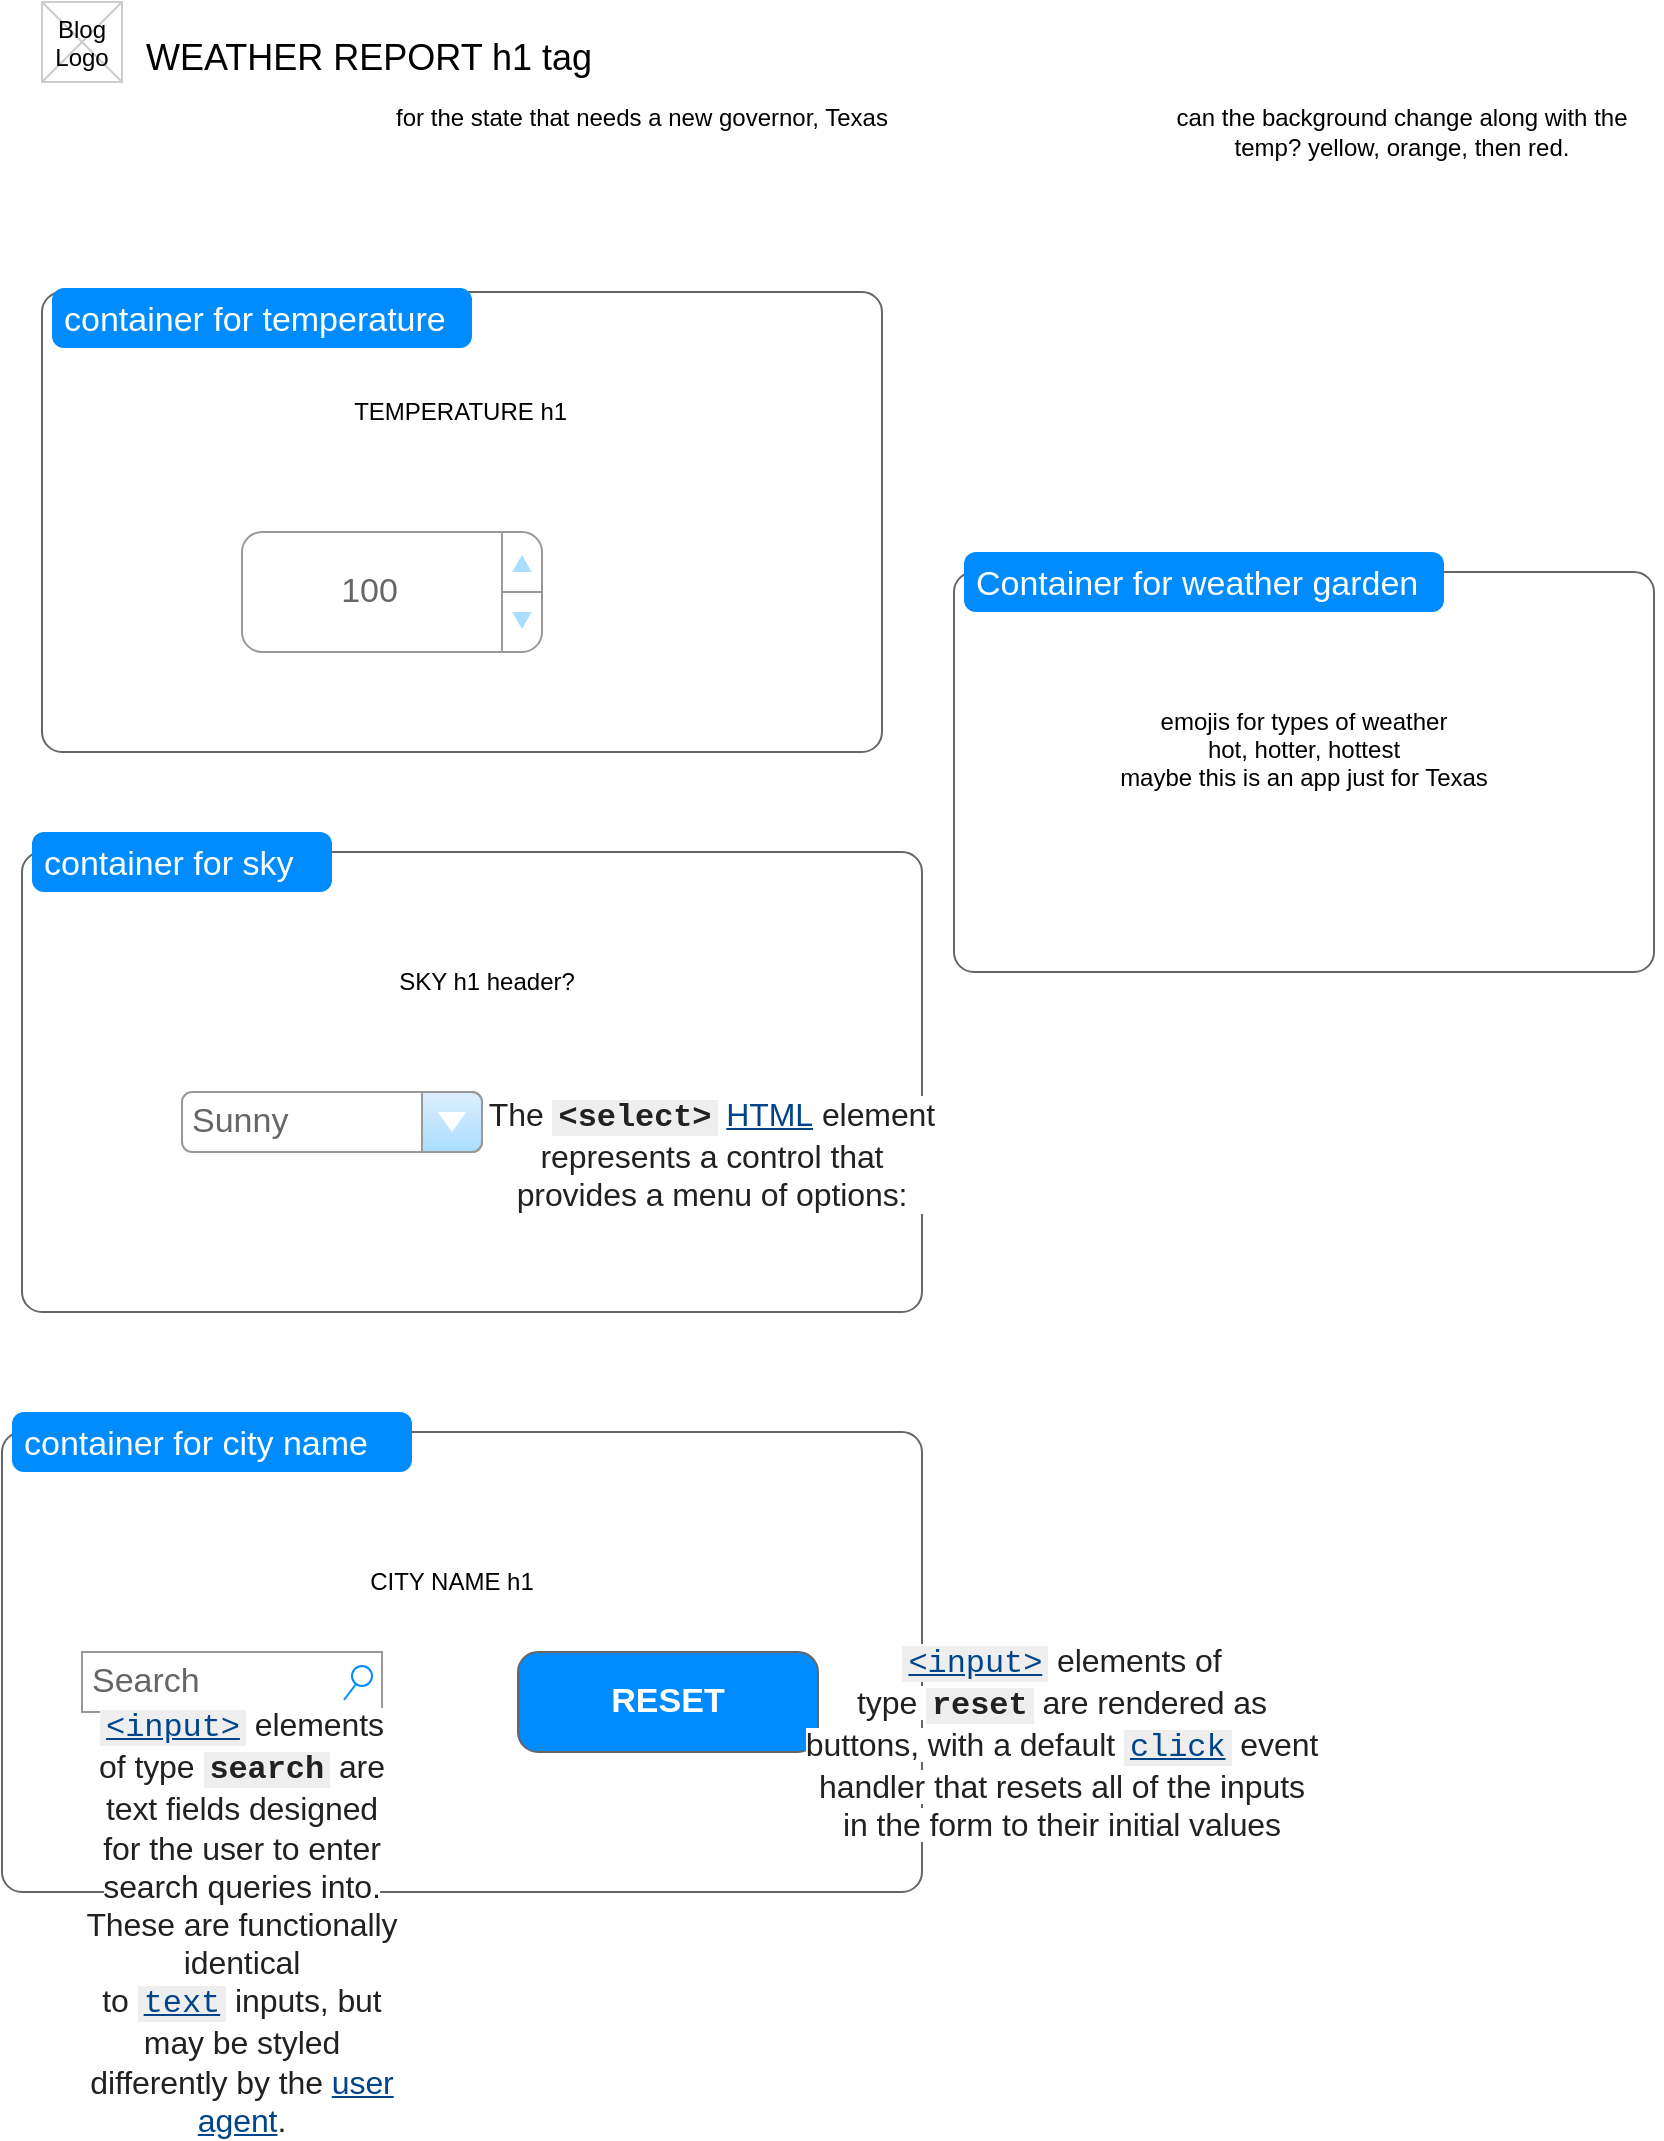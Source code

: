 <mxfile version="14.7.7" type="github">
  <diagram name="Page-1" id="f1b7ffb7-ca1e-a977-7cf5-a751b3c06c05">
    <mxGraphModel dx="1426" dy="768" grid="1" gridSize="10" guides="1" tooltips="1" connect="1" arrows="1" fold="1" page="1" pageScale="1" pageWidth="826" pageHeight="1169" background="none" math="0" shadow="0">
      <root>
        <mxCell id="0" />
        <mxCell id="1" parent="0" />
        <mxCell id="2" value="WEATHER REPORT h1 tag&#xa;" style="text;spacingTop=-5;fontSize=18;fontStyle=0" parent="1" vertex="1">
          <mxGeometry x="70" y="30" width="230" height="20" as="geometry" />
        </mxCell>
        <mxCell id="20" value="" style="verticalLabelPosition=bottom;verticalAlign=top;strokeWidth=1;shape=mxgraph.mockup.graphics.iconGrid;strokeColor=#CCCCCC;gridSize=1,1;" parent="1" vertex="1">
          <mxGeometry x="20" y="15" width="40" height="40" as="geometry" />
        </mxCell>
        <mxCell id="21" value="Blog &#xa;Logo" style="text;spacingTop=-5;align=center" parent="1" vertex="1">
          <mxGeometry x="20" y="20" width="40" height="40" as="geometry" />
        </mxCell>
        <mxCell id="XTrONsWVgmrav_g4gLT--61" value="for the state that needs a new governor, Texas" style="text;html=1;strokeColor=none;fillColor=none;align=center;verticalAlign=middle;whiteSpace=wrap;rounded=0;" vertex="1" parent="1">
          <mxGeometry x="160" y="55" width="320" height="35" as="geometry" />
        </mxCell>
        <mxCell id="XTrONsWVgmrav_g4gLT--64" value="" style="shape=mxgraph.mockup.containers.marginRect;rectMarginTop=10;strokeColor=#666666;strokeWidth=1;dashed=0;rounded=1;arcSize=5;recursiveResize=0;" vertex="1" parent="1">
          <mxGeometry x="10" y="430" width="450" height="240" as="geometry" />
        </mxCell>
        <mxCell id="XTrONsWVgmrav_g4gLT--65" value="container for sky" style="shape=rect;strokeColor=none;fillColor=#008cff;strokeWidth=1;dashed=0;rounded=1;arcSize=20;fontColor=#ffffff;fontSize=17;spacing=2;spacingTop=-2;align=left;autosize=1;spacingLeft=4;resizeWidth=0;resizeHeight=0;perimeter=none;" vertex="1" parent="XTrONsWVgmrav_g4gLT--64">
          <mxGeometry x="5" width="150" height="30" as="geometry" />
        </mxCell>
        <mxCell id="XTrONsWVgmrav_g4gLT--66" value="SKY h1 header?" style="text;html=1;strokeColor=none;fillColor=none;align=center;verticalAlign=middle;whiteSpace=wrap;rounded=0;" vertex="1" parent="XTrONsWVgmrav_g4gLT--64">
          <mxGeometry x="115" y="50" width="235" height="50" as="geometry" />
        </mxCell>
        <mxCell id="XTrONsWVgmrav_g4gLT--67" value="Sunny" style="strokeWidth=1;shadow=0;dashed=0;align=center;html=1;shape=mxgraph.mockup.forms.comboBox;strokeColor=#999999;fillColor=#ddeeff;align=left;fillColor2=#aaddff;mainText=;fontColor=#666666;fontSize=17;spacingLeft=3;" vertex="1" parent="XTrONsWVgmrav_g4gLT--64">
          <mxGeometry x="80" y="130" width="150" height="30" as="geometry" />
        </mxCell>
        <mxCell id="XTrONsWVgmrav_g4gLT--83" value="&lt;meta charset=&quot;utf-8&quot;&gt;&lt;p style=&quot;box-sizing: border-box; margin: 0px 0px 24px; max-width: 85ch; color: rgb(33, 33, 33); font-size: 16px; font-style: normal; font-weight: 400; letter-spacing: -0.044px; text-indent: 0px; text-transform: none; word-spacing: 0px; background-color: rgb(255, 255, 255);&quot;&gt;The&lt;span&gt;&amp;nbsp;&lt;/span&gt;&lt;strong style=&quot;box-sizing: border-box&quot;&gt;&lt;code style=&quot;box-sizing: border-box ; background-color: rgb(238 , 238 , 238) ; font-family: &amp;quot;consolas&amp;quot; , &amp;quot;liberation mono&amp;quot; , &amp;quot;courier&amp;quot; , monospace ; padding: 0px 3px ; overflow-wrap: break-word&quot;&gt;&amp;lt;select&amp;gt;&lt;/code&gt;&lt;/strong&gt;&lt;span&gt;&amp;nbsp;&lt;/span&gt;&lt;a href=&quot;https://developer.mozilla.org/en-US/docs/Web/HTML&quot; style=&quot;box-sizing: border-box ; color: rgb(0 , 69 , 139) ; text-decoration: underline&quot;&gt;HTML&lt;/a&gt;&lt;span&gt;&amp;nbsp;&lt;/span&gt;element represents a control that provides a menu of options:&lt;/p&gt;&lt;br class=&quot;Apple-interchange-newline&quot;&gt;" style="text;html=1;strokeColor=none;fillColor=none;align=center;verticalAlign=middle;whiteSpace=wrap;rounded=0;" vertex="1" parent="XTrONsWVgmrav_g4gLT--64">
          <mxGeometry x="240" y="140" width="210" height="80" as="geometry" />
        </mxCell>
        <mxCell id="XTrONsWVgmrav_g4gLT--68" value="" style="shape=mxgraph.mockup.containers.marginRect;rectMarginTop=10;strokeColor=#666666;strokeWidth=1;dashed=0;rounded=1;arcSize=5;recursiveResize=0;" vertex="1" parent="1">
          <mxGeometry y="720" width="460" height="240" as="geometry" />
        </mxCell>
        <mxCell id="XTrONsWVgmrav_g4gLT--69" value="container for city name" style="shape=rect;strokeColor=none;fillColor=#008cff;strokeWidth=1;dashed=0;rounded=1;arcSize=20;fontColor=#ffffff;fontSize=17;spacing=2;spacingTop=-2;align=left;autosize=1;spacingLeft=4;resizeWidth=0;resizeHeight=0;perimeter=none;" vertex="1" parent="XTrONsWVgmrav_g4gLT--68">
          <mxGeometry x="5" width="200" height="30" as="geometry" />
        </mxCell>
        <mxCell id="XTrONsWVgmrav_g4gLT--70" value="CITY NAME h1" style="text;html=1;strokeColor=none;fillColor=none;align=center;verticalAlign=middle;whiteSpace=wrap;rounded=0;" vertex="1" parent="XTrONsWVgmrav_g4gLT--68">
          <mxGeometry x="100" y="60" width="250" height="50" as="geometry" />
        </mxCell>
        <mxCell id="XTrONsWVgmrav_g4gLT--71" value="Search" style="strokeWidth=1;shadow=0;dashed=0;align=center;html=1;shape=mxgraph.mockup.forms.searchBox;strokeColor=#999999;mainText=;strokeColor2=#008cff;fontColor=#666666;fontSize=17;align=left;spacingLeft=3;" vertex="1" parent="XTrONsWVgmrav_g4gLT--68">
          <mxGeometry x="40" y="120" width="150" height="30" as="geometry" />
        </mxCell>
        <mxCell id="XTrONsWVgmrav_g4gLT--72" value="RESET" style="strokeWidth=1;shadow=0;dashed=0;align=center;html=1;shape=mxgraph.mockup.buttons.button;strokeColor=#666666;fontColor=#ffffff;mainText=;buttonStyle=round;fontSize=17;fontStyle=1;fillColor=#008cff;whiteSpace=wrap;" vertex="1" parent="XTrONsWVgmrav_g4gLT--68">
          <mxGeometry x="258" y="120" width="150" height="50" as="geometry" />
        </mxCell>
        <mxCell id="XTrONsWVgmrav_g4gLT--73" value="" style="shape=mxgraph.mockup.containers.marginRect;rectMarginTop=10;strokeColor=#666666;strokeWidth=1;dashed=0;rounded=1;arcSize=5;recursiveResize=0;" vertex="1" parent="1">
          <mxGeometry x="20" y="150" width="420" height="240" as="geometry" />
        </mxCell>
        <mxCell id="XTrONsWVgmrav_g4gLT--74" value="container for temperature" style="shape=rect;strokeColor=none;fillColor=#008cff;strokeWidth=1;dashed=0;rounded=1;arcSize=20;fontColor=#ffffff;fontSize=17;spacing=2;spacingTop=-2;align=left;autosize=1;spacingLeft=4;resizeWidth=0;resizeHeight=0;perimeter=none;" vertex="1" parent="XTrONsWVgmrav_g4gLT--73">
          <mxGeometry x="5" y="8" width="210" height="30" as="geometry" />
        </mxCell>
        <mxCell id="XTrONsWVgmrav_g4gLT--62" value="TEMPERATURE h1&amp;nbsp;" style="text;html=1;strokeColor=none;fillColor=none;align=center;verticalAlign=middle;whiteSpace=wrap;rounded=0;" vertex="1" parent="XTrONsWVgmrav_g4gLT--73">
          <mxGeometry x="121" y="50" width="180" height="40" as="geometry" />
        </mxCell>
        <mxCell id="XTrONsWVgmrav_g4gLT--63" value="&lt;table cellpadding=&quot;0&quot; cellspacing=&quot;0&quot; style=&quot;width:100%;height:100%;&quot;&gt;&lt;tr&gt;&lt;td style=&quot;width:85%&quot;&gt;100&lt;/td&gt;&lt;td style=&quot;width:15%&quot;&gt;&lt;/td&gt;&lt;/tr&gt;&lt;/table&gt;" style="strokeWidth=1;shadow=0;dashed=0;align=center;html=1;shape=mxgraph.mockup.forms.spinner;strokeColor=#999999;spinLayout=right;spinStyle=normal;adjStyle=triangle;fillColor=#aaddff;fontSize=17;fontColor=#666666;mainText=;html=1;overflow=fill;" vertex="1" parent="XTrONsWVgmrav_g4gLT--73">
          <mxGeometry x="100" y="130" width="150" height="60" as="geometry" />
        </mxCell>
        <mxCell id="XTrONsWVgmrav_g4gLT--75" value="emojis for types of weather&#xa;hot, hotter, hottest&#xa;maybe this is an app just for Texas&#xa;" style="shape=mxgraph.mockup.containers.marginRect;rectMarginTop=10;strokeColor=#666666;strokeWidth=1;dashed=0;rounded=1;arcSize=5;recursiveResize=0;" vertex="1" parent="1">
          <mxGeometry x="476" y="290" width="350" height="210" as="geometry" />
        </mxCell>
        <mxCell id="XTrONsWVgmrav_g4gLT--76" value="Container for weather garden" style="shape=rect;strokeColor=none;fillColor=#008cff;strokeWidth=1;dashed=0;rounded=1;arcSize=20;fontColor=#ffffff;fontSize=17;spacing=2;spacingTop=-2;align=left;autosize=1;spacingLeft=4;resizeWidth=0;resizeHeight=0;perimeter=none;" vertex="1" parent="XTrONsWVgmrav_g4gLT--75">
          <mxGeometry x="5" width="240" height="30" as="geometry" />
        </mxCell>
        <mxCell id="XTrONsWVgmrav_g4gLT--78" value="can the background change along with the temp? yellow, orange, then red.&lt;br&gt;" style="text;html=1;strokeColor=none;fillColor=none;align=center;verticalAlign=middle;whiteSpace=wrap;rounded=0;" vertex="1" parent="1">
          <mxGeometry x="570" y="40" width="260" height="80" as="geometry" />
        </mxCell>
        <mxCell id="XTrONsWVgmrav_g4gLT--82" value="&lt;meta charset=&quot;utf-8&quot;&gt;&lt;a href=&quot;https://developer.mozilla.org/en-US/docs/Web/HTML/Element/input&quot; style=&quot;box-sizing: border-box; color: rgb(0, 69, 139); text-decoration: underline; font-size: 16px; font-style: normal; font-weight: 400; letter-spacing: -0.044px; text-indent: 0px; text-transform: none; word-spacing: 0px; background-color: rgb(255, 255, 255);&quot;&gt;&lt;code style=&quot;box-sizing: border-box ; background-color: rgb(238 , 238 , 238) ; font-family: &amp;quot;consolas&amp;quot; , &amp;quot;liberation mono&amp;quot; , &amp;quot;courier&amp;quot; , monospace ; padding: 0px 3px ; overflow-wrap: break-word&quot;&gt;&amp;lt;input&amp;gt;&lt;/code&gt;&lt;/a&gt;&lt;span style=&quot;color: rgb(33, 33, 33); font-size: 16px; font-style: normal; font-weight: 400; letter-spacing: -0.044px; text-indent: 0px; text-transform: none; word-spacing: 0px; background-color: rgb(255, 255, 255); display: inline; float: none;&quot;&gt;&lt;span&gt;&amp;nbsp;&lt;/span&gt;elements of type&lt;span&gt;&amp;nbsp;&lt;/span&gt;&lt;/span&gt;&lt;strong style=&quot;box-sizing: border-box; color: rgb(33, 33, 33); font-size: 16px; font-style: normal; letter-spacing: -0.044px; text-indent: 0px; text-transform: none; word-spacing: 0px; background-color: rgb(255, 255, 255);&quot;&gt;&lt;code style=&quot;box-sizing: border-box ; background-color: rgb(238 , 238 , 238) ; font-family: &amp;quot;consolas&amp;quot; , &amp;quot;liberation mono&amp;quot; , &amp;quot;courier&amp;quot; , monospace ; padding: 0px 3px ; overflow-wrap: break-word&quot;&gt;reset&lt;/code&gt;&lt;/strong&gt;&lt;span style=&quot;color: rgb(33, 33, 33); font-size: 16px; font-style: normal; font-weight: 400; letter-spacing: -0.044px; text-indent: 0px; text-transform: none; word-spacing: 0px; background-color: rgb(255, 255, 255); display: inline; float: none;&quot;&gt;&lt;span&gt;&amp;nbsp;&lt;/span&gt;are rendered as buttons, with a default&lt;span&gt;&amp;nbsp;&lt;/span&gt;&lt;/span&gt;&lt;code style=&quot;box-sizing: border-box; background-color: rgb(238, 238, 238); font-family: consolas, &amp;quot;liberation mono&amp;quot;, courier, monospace; padding: 0px 3px; overflow-wrap: break-word; color: rgb(33, 33, 33); font-size: 16px; font-style: normal; font-weight: 400; letter-spacing: -0.044px; text-indent: 0px; text-transform: none; word-spacing: 0px;&quot;&gt;&lt;a href=&quot;https://developer.mozilla.org/en-US/docs/Web/API/Element/click_event&quot; title=&quot;/en-US/docs/Web/Events/click&quot; style=&quot;box-sizing: border-box ; color: rgb(0 , 69 , 139) ; text-decoration: underline&quot;&gt;click&lt;/a&gt;&lt;/code&gt;&lt;span style=&quot;color: rgb(33, 33, 33); font-size: 16px; font-style: normal; font-weight: 400; letter-spacing: -0.044px; text-indent: 0px; text-transform: none; word-spacing: 0px; background-color: rgb(255, 255, 255); display: inline; float: none;&quot;&gt;&lt;span&gt;&amp;nbsp;&lt;/span&gt;event handler that resets all of the inputs in the form to their initial values&lt;/span&gt;" style="text;html=1;strokeColor=none;fillColor=none;align=center;verticalAlign=middle;whiteSpace=wrap;rounded=0;" vertex="1" parent="1">
          <mxGeometry x="400" y="830" width="260" height="110" as="geometry" />
        </mxCell>
        <mxCell id="XTrONsWVgmrav_g4gLT--84" value="&lt;meta charset=&quot;utf-8&quot;&gt;&lt;a href=&quot;https://developer.mozilla.org/en-US/docs/Web/HTML/Element/input&quot; style=&quot;box-sizing: border-box; color: rgb(0, 69, 139); text-decoration: underline; font-size: 16px; font-style: normal; font-weight: 400; letter-spacing: -0.044px; text-indent: 0px; text-transform: none; word-spacing: 0px; background-color: rgb(255, 255, 255);&quot;&gt;&lt;code style=&quot;box-sizing: border-box ; background-color: rgb(238 , 238 , 238) ; font-family: &amp;quot;consolas&amp;quot; , &amp;quot;liberation mono&amp;quot; , &amp;quot;courier&amp;quot; , monospace ; padding: 0px 3px ; overflow-wrap: break-word&quot;&gt;&amp;lt;input&amp;gt;&lt;/code&gt;&lt;/a&gt;&lt;span style=&quot;color: rgb(33, 33, 33); font-size: 16px; font-style: normal; font-weight: 400; letter-spacing: -0.044px; text-indent: 0px; text-transform: none; word-spacing: 0px; background-color: rgb(255, 255, 255); display: inline; float: none;&quot;&gt;&lt;span&gt;&amp;nbsp;&lt;/span&gt;elements of type&lt;span&gt;&amp;nbsp;&lt;/span&gt;&lt;/span&gt;&lt;code style=&quot;box-sizing: border-box; background-color: rgb(238, 238, 238); font-family: consolas, &amp;quot;liberation mono&amp;quot;, courier, monospace; padding: 0px 3px; overflow-wrap: break-word; color: rgb(33, 33, 33); font-size: 16px; font-style: normal; font-weight: 400; letter-spacing: -0.044px; text-indent: 0px; text-transform: none; word-spacing: 0px;&quot;&gt;&lt;strong style=&quot;box-sizing: border-box&quot;&gt;search&lt;/strong&gt;&lt;/code&gt;&lt;span style=&quot;color: rgb(33, 33, 33); font-size: 16px; font-style: normal; font-weight: 400; letter-spacing: -0.044px; text-indent: 0px; text-transform: none; word-spacing: 0px; background-color: rgb(255, 255, 255); display: inline; float: none;&quot;&gt;&lt;span&gt;&amp;nbsp;&lt;/span&gt;are text fields designed for the user to enter search queries into. These are functionally identical to&lt;span&gt;&amp;nbsp;&lt;/span&gt;&lt;/span&gt;&lt;code style=&quot;box-sizing: border-box; background-color: rgb(238, 238, 238); font-family: consolas, &amp;quot;liberation mono&amp;quot;, courier, monospace; padding: 0px 3px; overflow-wrap: break-word; color: rgb(33, 33, 33); font-size: 16px; font-style: normal; font-weight: 400; letter-spacing: -0.044px; text-indent: 0px; text-transform: none; word-spacing: 0px;&quot;&gt;&lt;a href=&quot;https://developer.mozilla.org/en-US/docs/Web/HTML/Element/input/text&quot; style=&quot;box-sizing: border-box ; color: rgb(0 , 69 , 139) ; text-decoration: underline&quot;&gt;text&lt;/a&gt;&lt;/code&gt;&lt;span style=&quot;color: rgb(33, 33, 33); font-size: 16px; font-style: normal; font-weight: 400; letter-spacing: -0.044px; text-indent: 0px; text-transform: none; word-spacing: 0px; background-color: rgb(255, 255, 255); display: inline; float: none;&quot;&gt;&lt;span&gt;&amp;nbsp;&lt;/span&gt;inputs, but may be styled differently by the&lt;span&gt;&amp;nbsp;&lt;/span&gt;&lt;/span&gt;&lt;a href=&quot;https://developer.mozilla.org/en-US/docs/Glossary/User_agent&quot; style=&quot;box-sizing: border-box; color: rgb(0, 69, 139); text-decoration: underline; font-size: 16px; font-style: normal; font-weight: 400; letter-spacing: -0.044px; text-indent: 0px; text-transform: none; word-spacing: 0px; background-color: rgb(255, 255, 255);&quot;&gt;user agent&lt;/a&gt;&lt;span style=&quot;color: rgb(33, 33, 33); font-size: 16px; font-style: normal; font-weight: 400; letter-spacing: -0.044px; text-indent: 0px; text-transform: none; word-spacing: 0px; background-color: rgb(255, 255, 255); display: inline; float: none;&quot;&gt;.&lt;/span&gt;" style="text;html=1;strokeColor=none;fillColor=none;align=center;verticalAlign=middle;whiteSpace=wrap;rounded=0;" vertex="1" parent="1">
          <mxGeometry x="40" y="920" width="160" height="110" as="geometry" />
        </mxCell>
      </root>
    </mxGraphModel>
  </diagram>
</mxfile>
